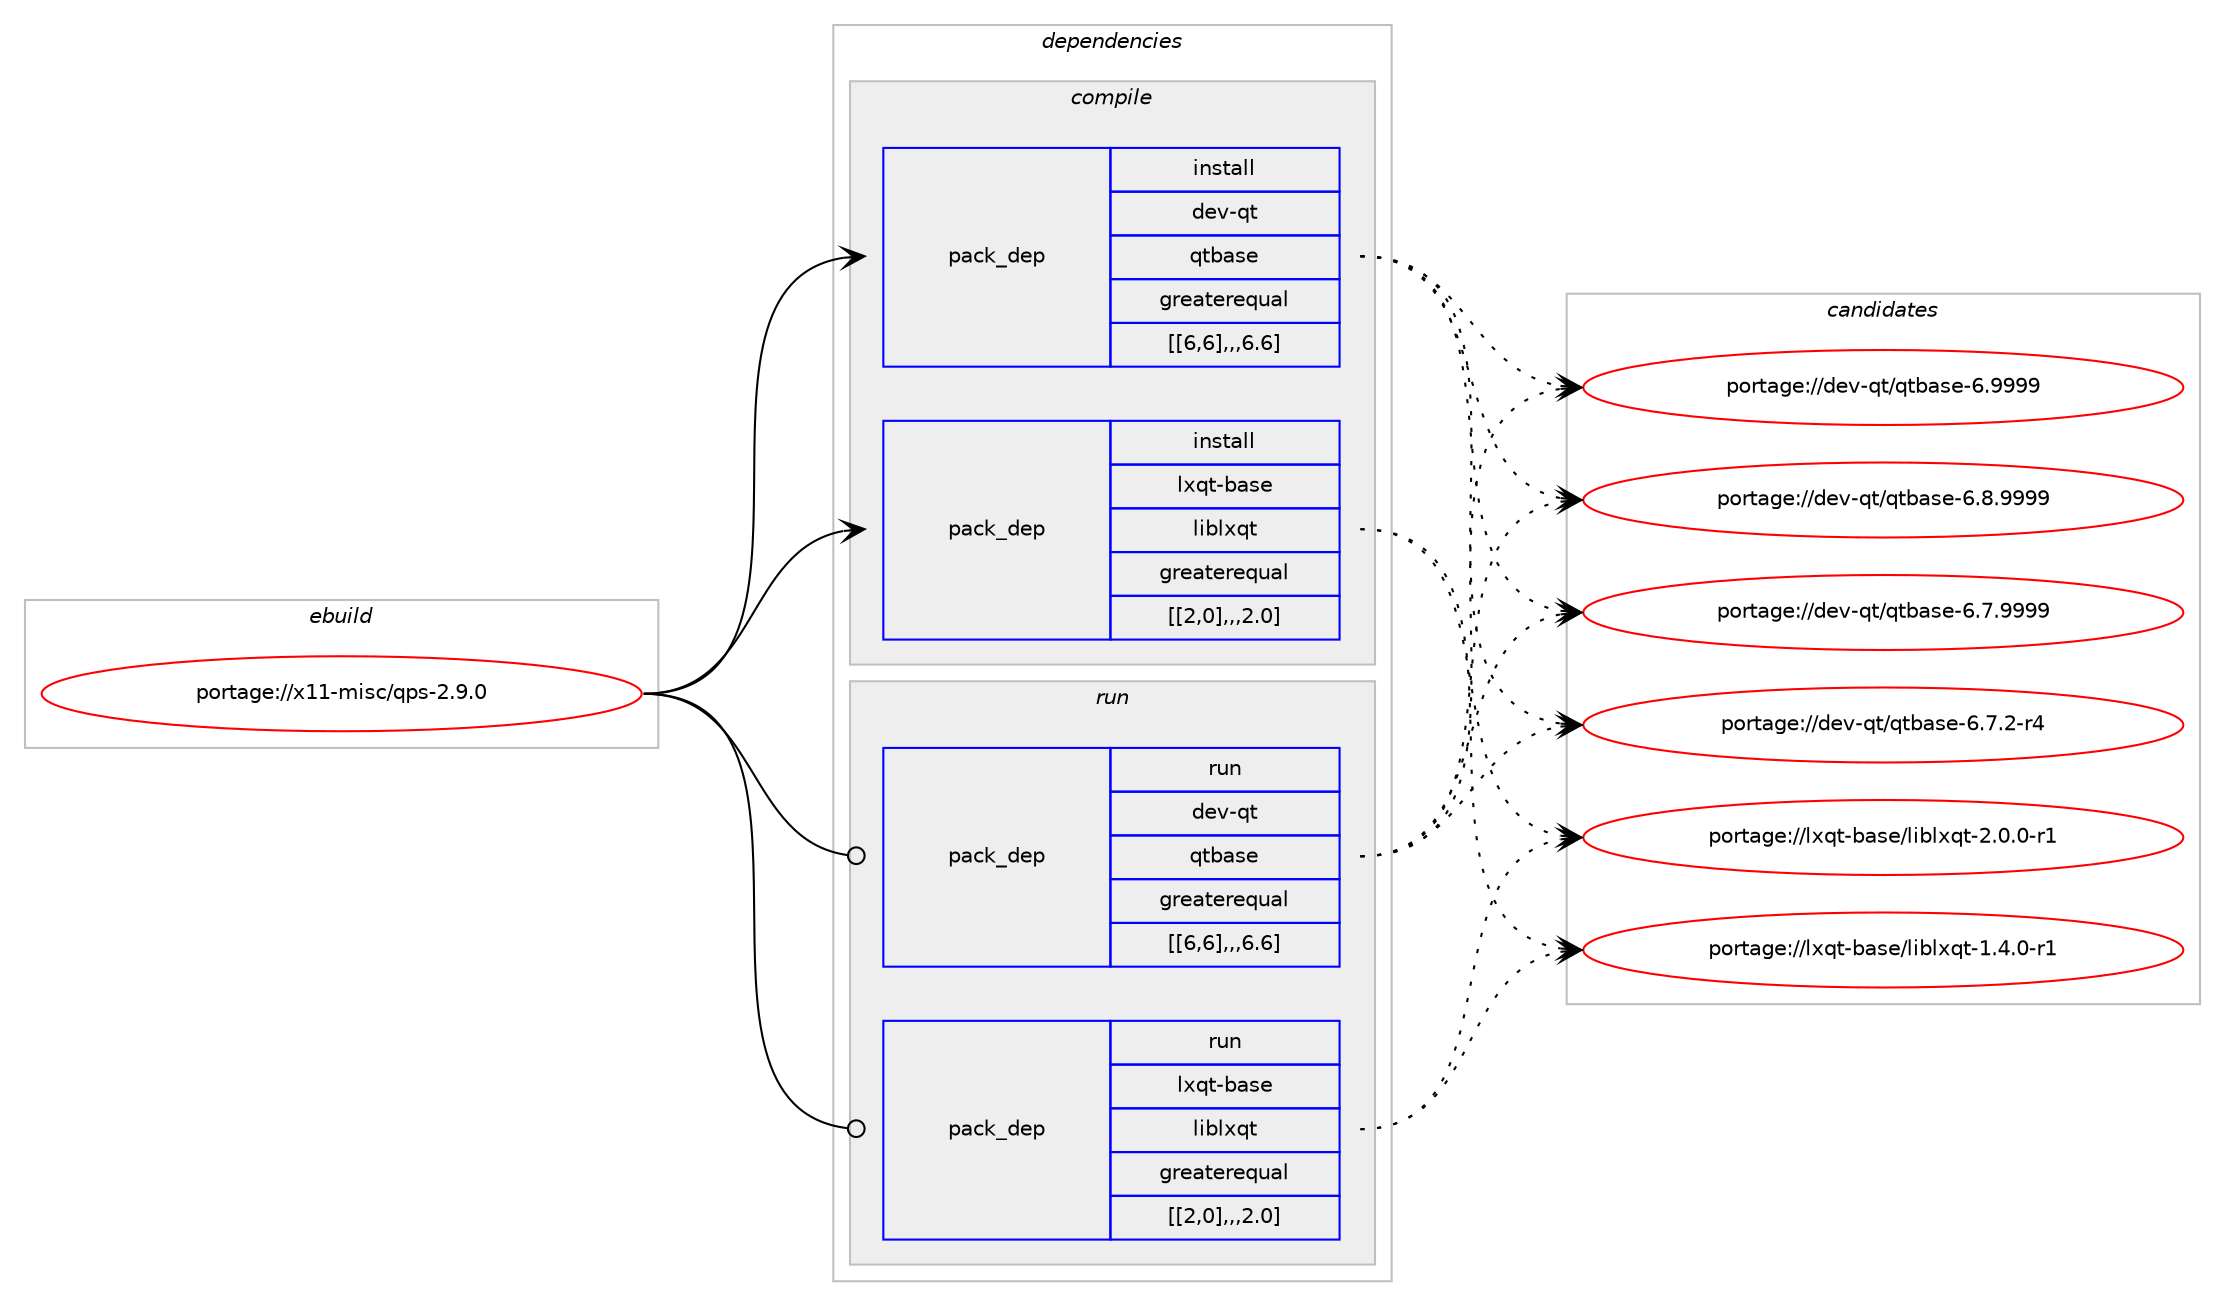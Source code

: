 digraph prolog {

# *************
# Graph options
# *************

newrank=true;
concentrate=true;
compound=true;
graph [rankdir=LR,fontname=Helvetica,fontsize=10,ranksep=1.5];#, ranksep=2.5, nodesep=0.2];
edge  [arrowhead=vee];
node  [fontname=Helvetica,fontsize=10];

# **********
# The ebuild
# **********

subgraph cluster_leftcol {
color=gray;
label=<<i>ebuild</i>>;
id [label="portage://x11-misc/qps-2.9.0", color=red, width=4, href="../x11-misc/qps-2.9.0.svg"];
}

# ****************
# The dependencies
# ****************

subgraph cluster_midcol {
color=gray;
label=<<i>dependencies</i>>;
subgraph cluster_compile {
fillcolor="#eeeeee";
style=filled;
label=<<i>compile</i>>;
subgraph pack350036 {
dependency481002 [label=<<TABLE BORDER="0" CELLBORDER="1" CELLSPACING="0" CELLPADDING="4" WIDTH="220"><TR><TD ROWSPAN="6" CELLPADDING="30">pack_dep</TD></TR><TR><TD WIDTH="110">install</TD></TR><TR><TD>dev-qt</TD></TR><TR><TD>qtbase</TD></TR><TR><TD>greaterequal</TD></TR><TR><TD>[[6,6],,,6.6]</TD></TR></TABLE>>, shape=none, color=blue];
}
id:e -> dependency481002:w [weight=20,style="solid",arrowhead="vee"];
subgraph pack350037 {
dependency481003 [label=<<TABLE BORDER="0" CELLBORDER="1" CELLSPACING="0" CELLPADDING="4" WIDTH="220"><TR><TD ROWSPAN="6" CELLPADDING="30">pack_dep</TD></TR><TR><TD WIDTH="110">install</TD></TR><TR><TD>lxqt-base</TD></TR><TR><TD>liblxqt</TD></TR><TR><TD>greaterequal</TD></TR><TR><TD>[[2,0],,,2.0]</TD></TR></TABLE>>, shape=none, color=blue];
}
id:e -> dependency481003:w [weight=20,style="solid",arrowhead="vee"];
}
subgraph cluster_compileandrun {
fillcolor="#eeeeee";
style=filled;
label=<<i>compile and run</i>>;
}
subgraph cluster_run {
fillcolor="#eeeeee";
style=filled;
label=<<i>run</i>>;
subgraph pack350038 {
dependency481004 [label=<<TABLE BORDER="0" CELLBORDER="1" CELLSPACING="0" CELLPADDING="4" WIDTH="220"><TR><TD ROWSPAN="6" CELLPADDING="30">pack_dep</TD></TR><TR><TD WIDTH="110">run</TD></TR><TR><TD>dev-qt</TD></TR><TR><TD>qtbase</TD></TR><TR><TD>greaterequal</TD></TR><TR><TD>[[6,6],,,6.6]</TD></TR></TABLE>>, shape=none, color=blue];
}
id:e -> dependency481004:w [weight=20,style="solid",arrowhead="odot"];
subgraph pack350039 {
dependency481005 [label=<<TABLE BORDER="0" CELLBORDER="1" CELLSPACING="0" CELLPADDING="4" WIDTH="220"><TR><TD ROWSPAN="6" CELLPADDING="30">pack_dep</TD></TR><TR><TD WIDTH="110">run</TD></TR><TR><TD>lxqt-base</TD></TR><TR><TD>liblxqt</TD></TR><TR><TD>greaterequal</TD></TR><TR><TD>[[2,0],,,2.0]</TD></TR></TABLE>>, shape=none, color=blue];
}
id:e -> dependency481005:w [weight=20,style="solid",arrowhead="odot"];
}
}

# **************
# The candidates
# **************

subgraph cluster_choices {
rank=same;
color=gray;
label=<<i>candidates</i>>;

subgraph choice350036 {
color=black;
nodesep=1;
choice1001011184511311647113116989711510145544657575757 [label="portage://dev-qt/qtbase-6.9999", color=red, width=4,href="../dev-qt/qtbase-6.9999.svg"];
choice10010111845113116471131169897115101455446564657575757 [label="portage://dev-qt/qtbase-6.8.9999", color=red, width=4,href="../dev-qt/qtbase-6.8.9999.svg"];
choice10010111845113116471131169897115101455446554657575757 [label="portage://dev-qt/qtbase-6.7.9999", color=red, width=4,href="../dev-qt/qtbase-6.7.9999.svg"];
choice100101118451131164711311698971151014554465546504511452 [label="portage://dev-qt/qtbase-6.7.2-r4", color=red, width=4,href="../dev-qt/qtbase-6.7.2-r4.svg"];
dependency481002:e -> choice1001011184511311647113116989711510145544657575757:w [style=dotted,weight="100"];
dependency481002:e -> choice10010111845113116471131169897115101455446564657575757:w [style=dotted,weight="100"];
dependency481002:e -> choice10010111845113116471131169897115101455446554657575757:w [style=dotted,weight="100"];
dependency481002:e -> choice100101118451131164711311698971151014554465546504511452:w [style=dotted,weight="100"];
}
subgraph choice350037 {
color=black;
nodesep=1;
choice10812011311645989711510147108105981081201131164550464846484511449 [label="portage://lxqt-base/liblxqt-2.0.0-r1", color=red, width=4,href="../lxqt-base/liblxqt-2.0.0-r1.svg"];
choice10812011311645989711510147108105981081201131164549465246484511449 [label="portage://lxqt-base/liblxqt-1.4.0-r1", color=red, width=4,href="../lxqt-base/liblxqt-1.4.0-r1.svg"];
dependency481003:e -> choice10812011311645989711510147108105981081201131164550464846484511449:w [style=dotted,weight="100"];
dependency481003:e -> choice10812011311645989711510147108105981081201131164549465246484511449:w [style=dotted,weight="100"];
}
subgraph choice350038 {
color=black;
nodesep=1;
choice1001011184511311647113116989711510145544657575757 [label="portage://dev-qt/qtbase-6.9999", color=red, width=4,href="../dev-qt/qtbase-6.9999.svg"];
choice10010111845113116471131169897115101455446564657575757 [label="portage://dev-qt/qtbase-6.8.9999", color=red, width=4,href="../dev-qt/qtbase-6.8.9999.svg"];
choice10010111845113116471131169897115101455446554657575757 [label="portage://dev-qt/qtbase-6.7.9999", color=red, width=4,href="../dev-qt/qtbase-6.7.9999.svg"];
choice100101118451131164711311698971151014554465546504511452 [label="portage://dev-qt/qtbase-6.7.2-r4", color=red, width=4,href="../dev-qt/qtbase-6.7.2-r4.svg"];
dependency481004:e -> choice1001011184511311647113116989711510145544657575757:w [style=dotted,weight="100"];
dependency481004:e -> choice10010111845113116471131169897115101455446564657575757:w [style=dotted,weight="100"];
dependency481004:e -> choice10010111845113116471131169897115101455446554657575757:w [style=dotted,weight="100"];
dependency481004:e -> choice100101118451131164711311698971151014554465546504511452:w [style=dotted,weight="100"];
}
subgraph choice350039 {
color=black;
nodesep=1;
choice10812011311645989711510147108105981081201131164550464846484511449 [label="portage://lxqt-base/liblxqt-2.0.0-r1", color=red, width=4,href="../lxqt-base/liblxqt-2.0.0-r1.svg"];
choice10812011311645989711510147108105981081201131164549465246484511449 [label="portage://lxqt-base/liblxqt-1.4.0-r1", color=red, width=4,href="../lxqt-base/liblxqt-1.4.0-r1.svg"];
dependency481005:e -> choice10812011311645989711510147108105981081201131164550464846484511449:w [style=dotted,weight="100"];
dependency481005:e -> choice10812011311645989711510147108105981081201131164549465246484511449:w [style=dotted,weight="100"];
}
}

}
